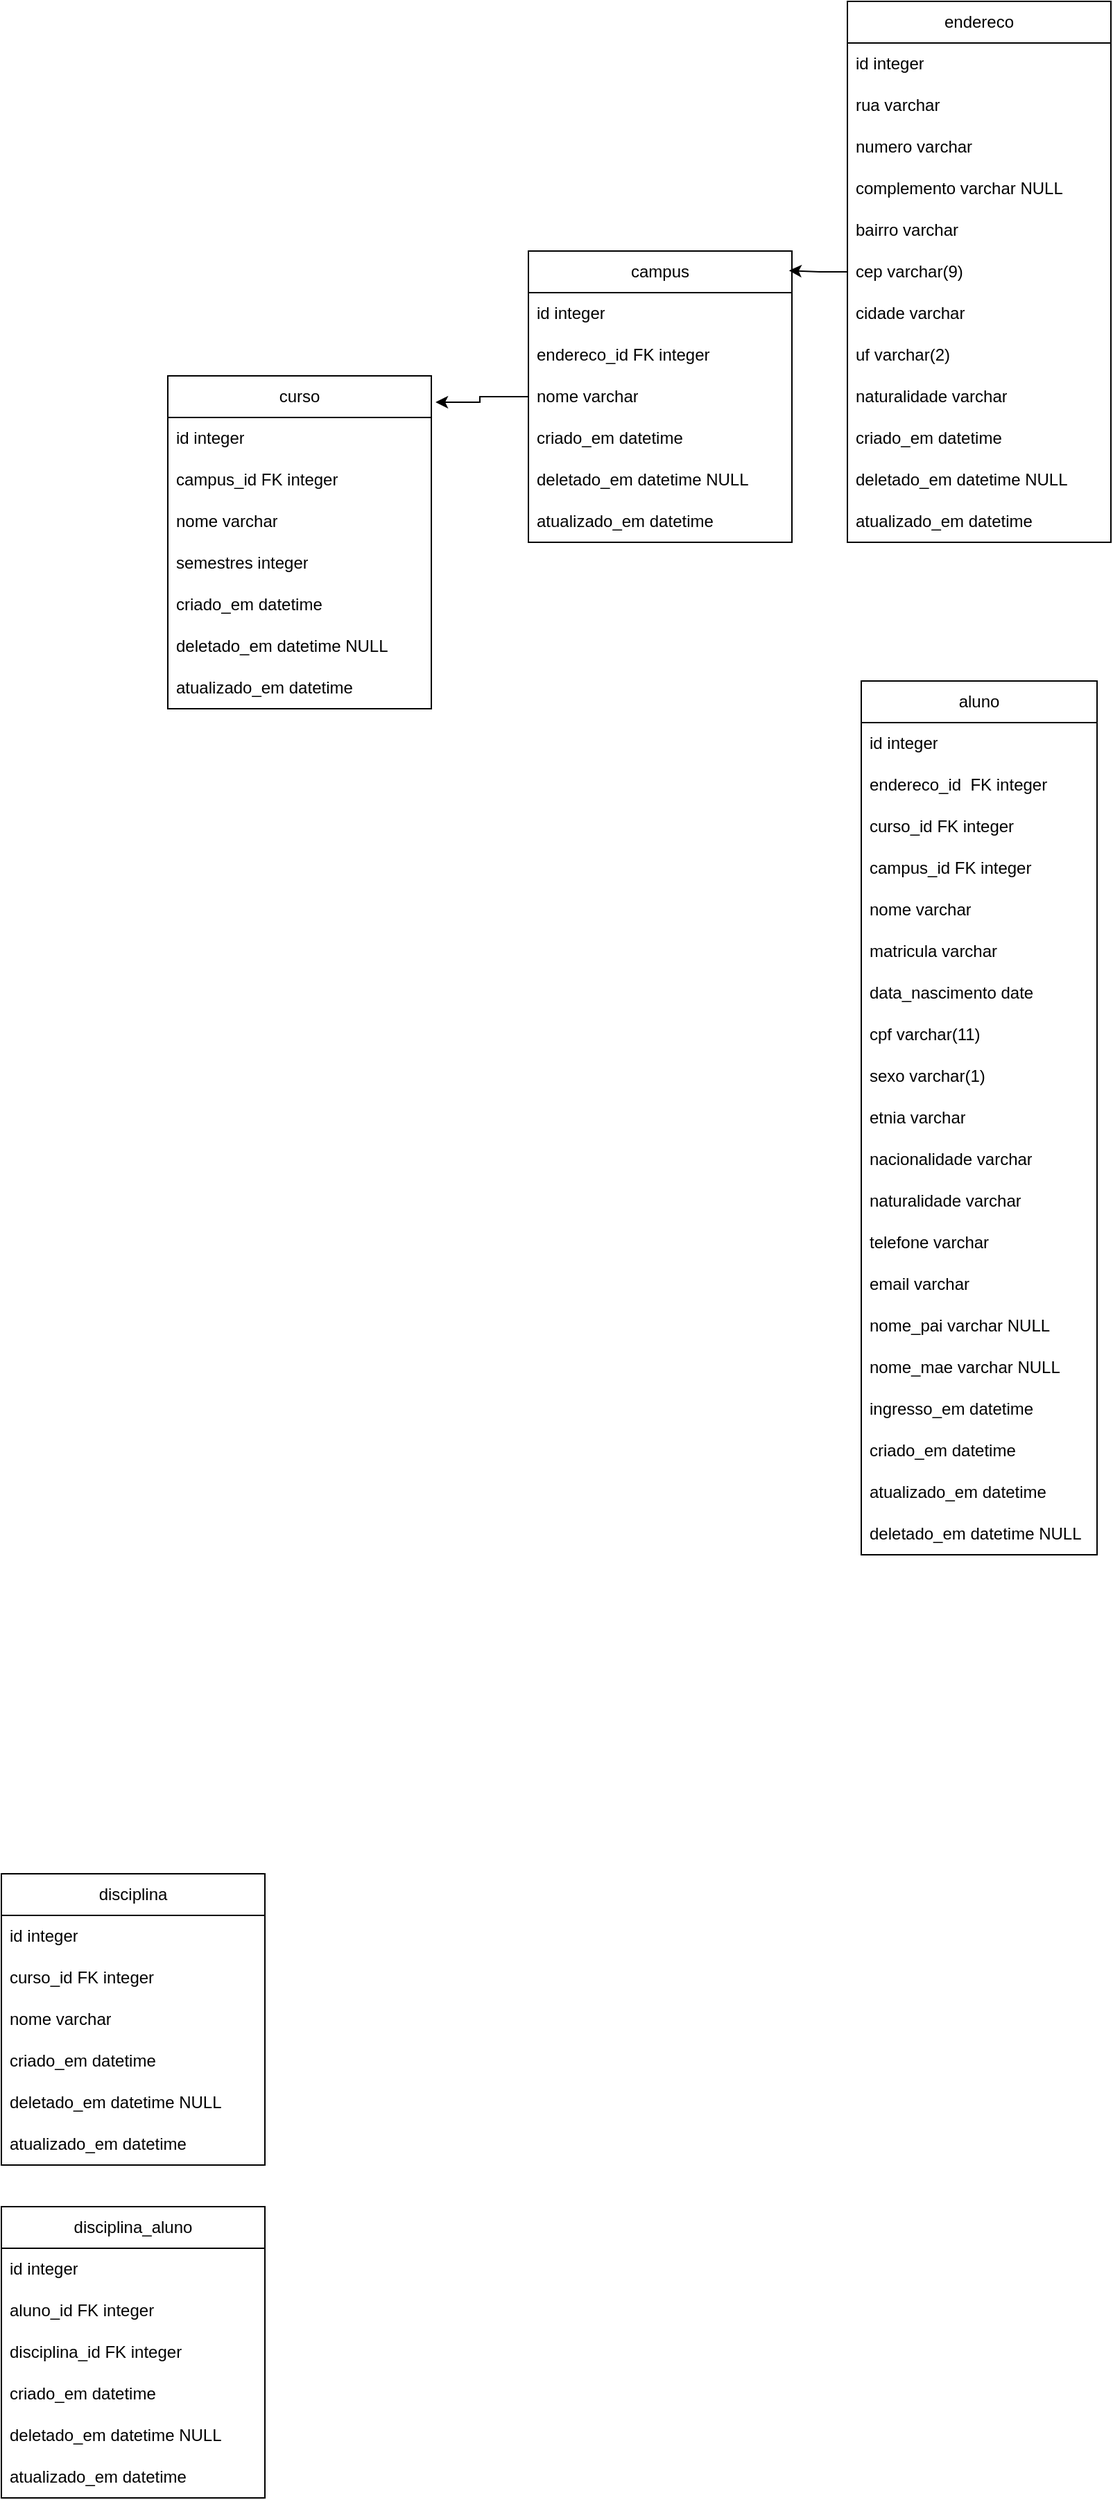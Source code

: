 <mxfile version="22.0.8" type="device">
  <diagram name="Página-1" id="Y9vyWBJ9p4IGunPbKi5V">
    <mxGraphModel dx="712" dy="1949" grid="1" gridSize="10" guides="1" tooltips="1" connect="1" arrows="1" fold="1" page="1" pageScale="1" pageWidth="827" pageHeight="1169" math="0" shadow="0">
      <root>
        <mxCell id="0" />
        <mxCell id="1" parent="0" />
        <mxCell id="B3cxb1qpgWDNENylRtRy-31" value="aluno" style="swimlane;fontStyle=0;childLayout=stackLayout;horizontal=1;startSize=30;horizontalStack=0;resizeParent=1;resizeParentMax=0;resizeLast=0;collapsible=1;marginBottom=0;whiteSpace=wrap;html=1;" vertex="1" parent="1">
          <mxGeometry x="620" y="-190" width="170" height="630" as="geometry" />
        </mxCell>
        <mxCell id="B3cxb1qpgWDNENylRtRy-32" value="id integer" style="text;strokeColor=none;fillColor=none;align=left;verticalAlign=middle;spacingLeft=4;spacingRight=4;overflow=hidden;points=[[0,0.5],[1,0.5]];portConstraint=eastwest;rotatable=0;whiteSpace=wrap;html=1;" vertex="1" parent="B3cxb1qpgWDNENylRtRy-31">
          <mxGeometry y="30" width="170" height="30" as="geometry" />
        </mxCell>
        <mxCell id="B3cxb1qpgWDNENylRtRy-38" value="endereco_id&amp;nbsp;&amp;nbsp;FK integer" style="text;strokeColor=none;fillColor=none;align=left;verticalAlign=middle;spacingLeft=4;spacingRight=4;overflow=hidden;points=[[0,0.5],[1,0.5]];portConstraint=eastwest;rotatable=0;whiteSpace=wrap;html=1;" vertex="1" parent="B3cxb1qpgWDNENylRtRy-31">
          <mxGeometry y="60" width="170" height="30" as="geometry" />
        </mxCell>
        <mxCell id="B3cxb1qpgWDNENylRtRy-71" value="curso_id FK integer" style="text;strokeColor=none;fillColor=none;align=left;verticalAlign=middle;spacingLeft=4;spacingRight=4;overflow=hidden;points=[[0,0.5],[1,0.5]];portConstraint=eastwest;rotatable=0;whiteSpace=wrap;html=1;" vertex="1" parent="B3cxb1qpgWDNENylRtRy-31">
          <mxGeometry y="90" width="170" height="30" as="geometry" />
        </mxCell>
        <mxCell id="B3cxb1qpgWDNENylRtRy-73" value="campus_id FK integer" style="text;strokeColor=none;fillColor=none;align=left;verticalAlign=middle;spacingLeft=4;spacingRight=4;overflow=hidden;points=[[0,0.5],[1,0.5]];portConstraint=eastwest;rotatable=0;whiteSpace=wrap;html=1;" vertex="1" parent="B3cxb1qpgWDNENylRtRy-31">
          <mxGeometry y="120" width="170" height="30" as="geometry" />
        </mxCell>
        <mxCell id="B3cxb1qpgWDNENylRtRy-55" value="nome varchar" style="text;strokeColor=none;fillColor=none;align=left;verticalAlign=middle;spacingLeft=4;spacingRight=4;overflow=hidden;points=[[0,0.5],[1,0.5]];portConstraint=eastwest;rotatable=0;whiteSpace=wrap;html=1;" vertex="1" parent="B3cxb1qpgWDNENylRtRy-31">
          <mxGeometry y="150" width="170" height="30" as="geometry" />
        </mxCell>
        <mxCell id="B3cxb1qpgWDNENylRtRy-33" value="matricula varchar" style="text;strokeColor=none;fillColor=none;align=left;verticalAlign=middle;spacingLeft=4;spacingRight=4;overflow=hidden;points=[[0,0.5],[1,0.5]];portConstraint=eastwest;rotatable=0;whiteSpace=wrap;html=1;" vertex="1" parent="B3cxb1qpgWDNENylRtRy-31">
          <mxGeometry y="180" width="170" height="30" as="geometry" />
        </mxCell>
        <mxCell id="B3cxb1qpgWDNENylRtRy-34" value="data_nascimento date" style="text;strokeColor=none;fillColor=none;align=left;verticalAlign=middle;spacingLeft=4;spacingRight=4;overflow=hidden;points=[[0,0.5],[1,0.5]];portConstraint=eastwest;rotatable=0;whiteSpace=wrap;html=1;" vertex="1" parent="B3cxb1qpgWDNENylRtRy-31">
          <mxGeometry y="210" width="170" height="30" as="geometry" />
        </mxCell>
        <mxCell id="B3cxb1qpgWDNENylRtRy-35" value="cpf varchar(11)" style="text;strokeColor=none;fillColor=none;align=left;verticalAlign=middle;spacingLeft=4;spacingRight=4;overflow=hidden;points=[[0,0.5],[1,0.5]];portConstraint=eastwest;rotatable=0;whiteSpace=wrap;html=1;" vertex="1" parent="B3cxb1qpgWDNENylRtRy-31">
          <mxGeometry y="240" width="170" height="30" as="geometry" />
        </mxCell>
        <mxCell id="B3cxb1qpgWDNENylRtRy-36" value="sexo varchar(1)&amp;nbsp;" style="text;strokeColor=none;fillColor=none;align=left;verticalAlign=middle;spacingLeft=4;spacingRight=4;overflow=hidden;points=[[0,0.5],[1,0.5]];portConstraint=eastwest;rotatable=0;whiteSpace=wrap;html=1;" vertex="1" parent="B3cxb1qpgWDNENylRtRy-31">
          <mxGeometry y="270" width="170" height="30" as="geometry" />
        </mxCell>
        <mxCell id="B3cxb1qpgWDNENylRtRy-69" value="etnia varchar" style="text;strokeColor=none;fillColor=none;align=left;verticalAlign=middle;spacingLeft=4;spacingRight=4;overflow=hidden;points=[[0,0.5],[1,0.5]];portConstraint=eastwest;rotatable=0;whiteSpace=wrap;html=1;" vertex="1" parent="B3cxb1qpgWDNENylRtRy-31">
          <mxGeometry y="300" width="170" height="30" as="geometry" />
        </mxCell>
        <mxCell id="B3cxb1qpgWDNENylRtRy-37" value="nacionalidade varchar" style="text;strokeColor=none;fillColor=none;align=left;verticalAlign=middle;spacingLeft=4;spacingRight=4;overflow=hidden;points=[[0,0.5],[1,0.5]];portConstraint=eastwest;rotatable=0;whiteSpace=wrap;html=1;" vertex="1" parent="B3cxb1qpgWDNENylRtRy-31">
          <mxGeometry y="330" width="170" height="30" as="geometry" />
        </mxCell>
        <mxCell id="B3cxb1qpgWDNENylRtRy-39" value="naturalidade varchar" style="text;strokeColor=none;fillColor=none;align=left;verticalAlign=middle;spacingLeft=4;spacingRight=4;overflow=hidden;points=[[0,0.5],[1,0.5]];portConstraint=eastwest;rotatable=0;whiteSpace=wrap;html=1;" vertex="1" parent="B3cxb1qpgWDNENylRtRy-31">
          <mxGeometry y="360" width="170" height="30" as="geometry" />
        </mxCell>
        <mxCell id="B3cxb1qpgWDNENylRtRy-49" value="telefone varchar" style="text;strokeColor=none;fillColor=none;align=left;verticalAlign=middle;spacingLeft=4;spacingRight=4;overflow=hidden;points=[[0,0.5],[1,0.5]];portConstraint=eastwest;rotatable=0;whiteSpace=wrap;html=1;" vertex="1" parent="B3cxb1qpgWDNENylRtRy-31">
          <mxGeometry y="390" width="170" height="30" as="geometry" />
        </mxCell>
        <mxCell id="B3cxb1qpgWDNENylRtRy-50" value="email varchar" style="text;strokeColor=none;fillColor=none;align=left;verticalAlign=middle;spacingLeft=4;spacingRight=4;overflow=hidden;points=[[0,0.5],[1,0.5]];portConstraint=eastwest;rotatable=0;whiteSpace=wrap;html=1;" vertex="1" parent="B3cxb1qpgWDNENylRtRy-31">
          <mxGeometry y="420" width="170" height="30" as="geometry" />
        </mxCell>
        <mxCell id="B3cxb1qpgWDNENylRtRy-54" value="nome_pai varchar NULL" style="text;strokeColor=none;fillColor=none;align=left;verticalAlign=middle;spacingLeft=4;spacingRight=4;overflow=hidden;points=[[0,0.5],[1,0.5]];portConstraint=eastwest;rotatable=0;whiteSpace=wrap;html=1;" vertex="1" parent="B3cxb1qpgWDNENylRtRy-31">
          <mxGeometry y="450" width="170" height="30" as="geometry" />
        </mxCell>
        <mxCell id="B3cxb1qpgWDNENylRtRy-56" value="nome_mae varchar NULL" style="text;strokeColor=none;fillColor=none;align=left;verticalAlign=middle;spacingLeft=4;spacingRight=4;overflow=hidden;points=[[0,0.5],[1,0.5]];portConstraint=eastwest;rotatable=0;whiteSpace=wrap;html=1;" vertex="1" parent="B3cxb1qpgWDNENylRtRy-31">
          <mxGeometry y="480" width="170" height="30" as="geometry" />
        </mxCell>
        <mxCell id="B3cxb1qpgWDNENylRtRy-68" value="ingresso_em datetime" style="text;strokeColor=none;fillColor=none;align=left;verticalAlign=middle;spacingLeft=4;spacingRight=4;overflow=hidden;points=[[0,0.5],[1,0.5]];portConstraint=eastwest;rotatable=0;whiteSpace=wrap;html=1;" vertex="1" parent="B3cxb1qpgWDNENylRtRy-31">
          <mxGeometry y="510" width="170" height="30" as="geometry" />
        </mxCell>
        <mxCell id="B3cxb1qpgWDNENylRtRy-58" value="criado_em datetime" style="text;strokeColor=none;fillColor=none;align=left;verticalAlign=middle;spacingLeft=4;spacingRight=4;overflow=hidden;points=[[0,0.5],[1,0.5]];portConstraint=eastwest;rotatable=0;whiteSpace=wrap;html=1;" vertex="1" parent="B3cxb1qpgWDNENylRtRy-31">
          <mxGeometry y="540" width="170" height="30" as="geometry" />
        </mxCell>
        <mxCell id="B3cxb1qpgWDNENylRtRy-59" value="atualizado_em datetime" style="text;strokeColor=none;fillColor=none;align=left;verticalAlign=middle;spacingLeft=4;spacingRight=4;overflow=hidden;points=[[0,0.5],[1,0.5]];portConstraint=eastwest;rotatable=0;whiteSpace=wrap;html=1;" vertex="1" parent="B3cxb1qpgWDNENylRtRy-31">
          <mxGeometry y="570" width="170" height="30" as="geometry" />
        </mxCell>
        <mxCell id="B3cxb1qpgWDNENylRtRy-60" value="deletado_em datetime NULL" style="text;strokeColor=none;fillColor=none;align=left;verticalAlign=middle;spacingLeft=4;spacingRight=4;overflow=hidden;points=[[0,0.5],[1,0.5]];portConstraint=eastwest;rotatable=0;whiteSpace=wrap;html=1;" vertex="1" parent="B3cxb1qpgWDNENylRtRy-31">
          <mxGeometry y="600" width="170" height="30" as="geometry" />
        </mxCell>
        <mxCell id="B3cxb1qpgWDNENylRtRy-40" value="endereco" style="swimlane;fontStyle=0;childLayout=stackLayout;horizontal=1;startSize=30;horizontalStack=0;resizeParent=1;resizeParentMax=0;resizeLast=0;collapsible=1;marginBottom=0;whiteSpace=wrap;html=1;" vertex="1" parent="1">
          <mxGeometry x="610" y="-680" width="190" height="390" as="geometry" />
        </mxCell>
        <mxCell id="B3cxb1qpgWDNENylRtRy-41" value="id integer" style="text;strokeColor=none;fillColor=none;align=left;verticalAlign=middle;spacingLeft=4;spacingRight=4;overflow=hidden;points=[[0,0.5],[1,0.5]];portConstraint=eastwest;rotatable=0;whiteSpace=wrap;html=1;" vertex="1" parent="B3cxb1qpgWDNENylRtRy-40">
          <mxGeometry y="30" width="190" height="30" as="geometry" />
        </mxCell>
        <mxCell id="B3cxb1qpgWDNENylRtRy-42" value="rua varchar" style="text;strokeColor=none;fillColor=none;align=left;verticalAlign=middle;spacingLeft=4;spacingRight=4;overflow=hidden;points=[[0,0.5],[1,0.5]];portConstraint=eastwest;rotatable=0;whiteSpace=wrap;html=1;" vertex="1" parent="B3cxb1qpgWDNENylRtRy-40">
          <mxGeometry y="60" width="190" height="30" as="geometry" />
        </mxCell>
        <mxCell id="B3cxb1qpgWDNENylRtRy-43" value="numero varchar" style="text;strokeColor=none;fillColor=none;align=left;verticalAlign=middle;spacingLeft=4;spacingRight=4;overflow=hidden;points=[[0,0.5],[1,0.5]];portConstraint=eastwest;rotatable=0;whiteSpace=wrap;html=1;" vertex="1" parent="B3cxb1qpgWDNENylRtRy-40">
          <mxGeometry y="90" width="190" height="30" as="geometry" />
        </mxCell>
        <mxCell id="B3cxb1qpgWDNENylRtRy-57" value="complemento varchar NULL" style="text;strokeColor=none;fillColor=none;align=left;verticalAlign=middle;spacingLeft=4;spacingRight=4;overflow=hidden;points=[[0,0.5],[1,0.5]];portConstraint=eastwest;rotatable=0;whiteSpace=wrap;html=1;" vertex="1" parent="B3cxb1qpgWDNENylRtRy-40">
          <mxGeometry y="120" width="190" height="30" as="geometry" />
        </mxCell>
        <mxCell id="B3cxb1qpgWDNENylRtRy-44" value="bairro varchar" style="text;strokeColor=none;fillColor=none;align=left;verticalAlign=middle;spacingLeft=4;spacingRight=4;overflow=hidden;points=[[0,0.5],[1,0.5]];portConstraint=eastwest;rotatable=0;whiteSpace=wrap;html=1;" vertex="1" parent="B3cxb1qpgWDNENylRtRy-40">
          <mxGeometry y="150" width="190" height="30" as="geometry" />
        </mxCell>
        <mxCell id="B3cxb1qpgWDNENylRtRy-45" value="cep varchar(9)" style="text;strokeColor=none;fillColor=none;align=left;verticalAlign=middle;spacingLeft=4;spacingRight=4;overflow=hidden;points=[[0,0.5],[1,0.5]];portConstraint=eastwest;rotatable=0;whiteSpace=wrap;html=1;" vertex="1" parent="B3cxb1qpgWDNENylRtRy-40">
          <mxGeometry y="180" width="190" height="30" as="geometry" />
        </mxCell>
        <mxCell id="B3cxb1qpgWDNENylRtRy-46" value="cidade varchar" style="text;strokeColor=none;fillColor=none;align=left;verticalAlign=middle;spacingLeft=4;spacingRight=4;overflow=hidden;points=[[0,0.5],[1,0.5]];portConstraint=eastwest;rotatable=0;whiteSpace=wrap;html=1;" vertex="1" parent="B3cxb1qpgWDNENylRtRy-40">
          <mxGeometry y="210" width="190" height="30" as="geometry" />
        </mxCell>
        <mxCell id="B3cxb1qpgWDNENylRtRy-47" value="uf varchar(2)" style="text;strokeColor=none;fillColor=none;align=left;verticalAlign=middle;spacingLeft=4;spacingRight=4;overflow=hidden;points=[[0,0.5],[1,0.5]];portConstraint=eastwest;rotatable=0;whiteSpace=wrap;html=1;" vertex="1" parent="B3cxb1qpgWDNENylRtRy-40">
          <mxGeometry y="240" width="190" height="30" as="geometry" />
        </mxCell>
        <mxCell id="B3cxb1qpgWDNENylRtRy-48" value="naturalidade varchar" style="text;strokeColor=none;fillColor=none;align=left;verticalAlign=middle;spacingLeft=4;spacingRight=4;overflow=hidden;points=[[0,0.5],[1,0.5]];portConstraint=eastwest;rotatable=0;whiteSpace=wrap;html=1;" vertex="1" parent="B3cxb1qpgWDNENylRtRy-40">
          <mxGeometry y="270" width="190" height="30" as="geometry" />
        </mxCell>
        <mxCell id="B3cxb1qpgWDNENylRtRy-64" value="criado_em datetime" style="text;strokeColor=none;fillColor=none;align=left;verticalAlign=middle;spacingLeft=4;spacingRight=4;overflow=hidden;points=[[0,0.5],[1,0.5]];portConstraint=eastwest;rotatable=0;whiteSpace=wrap;html=1;" vertex="1" parent="B3cxb1qpgWDNENylRtRy-40">
          <mxGeometry y="300" width="190" height="30" as="geometry" />
        </mxCell>
        <mxCell id="B3cxb1qpgWDNENylRtRy-66" value="deletado_em datetime NULL" style="text;strokeColor=none;fillColor=none;align=left;verticalAlign=middle;spacingLeft=4;spacingRight=4;overflow=hidden;points=[[0,0.5],[1,0.5]];portConstraint=eastwest;rotatable=0;whiteSpace=wrap;html=1;" vertex="1" parent="B3cxb1qpgWDNENylRtRy-40">
          <mxGeometry y="330" width="190" height="30" as="geometry" />
        </mxCell>
        <mxCell id="B3cxb1qpgWDNENylRtRy-65" value="atualizado_em datetime" style="text;strokeColor=none;fillColor=none;align=left;verticalAlign=middle;spacingLeft=4;spacingRight=4;overflow=hidden;points=[[0,0.5],[1,0.5]];portConstraint=eastwest;rotatable=0;whiteSpace=wrap;html=1;" vertex="1" parent="B3cxb1qpgWDNENylRtRy-40">
          <mxGeometry y="360" width="190" height="30" as="geometry" />
        </mxCell>
        <mxCell id="B3cxb1qpgWDNENylRtRy-75" value="campus" style="swimlane;fontStyle=0;childLayout=stackLayout;horizontal=1;startSize=30;horizontalStack=0;resizeParent=1;resizeParentMax=0;resizeLast=0;collapsible=1;marginBottom=0;whiteSpace=wrap;html=1;" vertex="1" parent="1">
          <mxGeometry x="380" y="-500" width="190" height="210" as="geometry" />
        </mxCell>
        <mxCell id="B3cxb1qpgWDNENylRtRy-76" value="id integer" style="text;strokeColor=none;fillColor=none;align=left;verticalAlign=middle;spacingLeft=4;spacingRight=4;overflow=hidden;points=[[0,0.5],[1,0.5]];portConstraint=eastwest;rotatable=0;whiteSpace=wrap;html=1;" vertex="1" parent="B3cxb1qpgWDNENylRtRy-75">
          <mxGeometry y="30" width="190" height="30" as="geometry" />
        </mxCell>
        <mxCell id="B3cxb1qpgWDNENylRtRy-78" value="endereco_id FK integer" style="text;strokeColor=none;fillColor=none;align=left;verticalAlign=middle;spacingLeft=4;spacingRight=4;overflow=hidden;points=[[0,0.5],[1,0.5]];portConstraint=eastwest;rotatable=0;whiteSpace=wrap;html=1;" vertex="1" parent="B3cxb1qpgWDNENylRtRy-75">
          <mxGeometry y="60" width="190" height="30" as="geometry" />
        </mxCell>
        <mxCell id="B3cxb1qpgWDNENylRtRy-89" value="nome varchar" style="text;strokeColor=none;fillColor=none;align=left;verticalAlign=middle;spacingLeft=4;spacingRight=4;overflow=hidden;points=[[0,0.5],[1,0.5]];portConstraint=eastwest;rotatable=0;whiteSpace=wrap;html=1;" vertex="1" parent="B3cxb1qpgWDNENylRtRy-75">
          <mxGeometry y="90" width="190" height="30" as="geometry" />
        </mxCell>
        <mxCell id="B3cxb1qpgWDNENylRtRy-88" value="criado_em datetime" style="text;strokeColor=none;fillColor=none;align=left;verticalAlign=middle;spacingLeft=4;spacingRight=4;overflow=hidden;points=[[0,0.5],[1,0.5]];portConstraint=eastwest;rotatable=0;whiteSpace=wrap;html=1;" vertex="1" parent="B3cxb1qpgWDNENylRtRy-75">
          <mxGeometry y="120" width="190" height="30" as="geometry" />
        </mxCell>
        <mxCell id="B3cxb1qpgWDNENylRtRy-86" value="deletado_em datetime NULL" style="text;strokeColor=none;fillColor=none;align=left;verticalAlign=middle;spacingLeft=4;spacingRight=4;overflow=hidden;points=[[0,0.5],[1,0.5]];portConstraint=eastwest;rotatable=0;whiteSpace=wrap;html=1;" vertex="1" parent="B3cxb1qpgWDNENylRtRy-75">
          <mxGeometry y="150" width="190" height="30" as="geometry" />
        </mxCell>
        <mxCell id="B3cxb1qpgWDNENylRtRy-87" value="atualizado_em datetime" style="text;strokeColor=none;fillColor=none;align=left;verticalAlign=middle;spacingLeft=4;spacingRight=4;overflow=hidden;points=[[0,0.5],[1,0.5]];portConstraint=eastwest;rotatable=0;whiteSpace=wrap;html=1;" vertex="1" parent="B3cxb1qpgWDNENylRtRy-75">
          <mxGeometry y="180" width="190" height="30" as="geometry" />
        </mxCell>
        <mxCell id="B3cxb1qpgWDNENylRtRy-90" value="curso" style="swimlane;fontStyle=0;childLayout=stackLayout;horizontal=1;startSize=30;horizontalStack=0;resizeParent=1;resizeParentMax=0;resizeLast=0;collapsible=1;marginBottom=0;whiteSpace=wrap;html=1;" vertex="1" parent="1">
          <mxGeometry x="120" y="-410" width="190" height="240" as="geometry" />
        </mxCell>
        <mxCell id="B3cxb1qpgWDNENylRtRy-91" value="id integer" style="text;strokeColor=none;fillColor=none;align=left;verticalAlign=middle;spacingLeft=4;spacingRight=4;overflow=hidden;points=[[0,0.5],[1,0.5]];portConstraint=eastwest;rotatable=0;whiteSpace=wrap;html=1;" vertex="1" parent="B3cxb1qpgWDNENylRtRy-90">
          <mxGeometry y="30" width="190" height="30" as="geometry" />
        </mxCell>
        <mxCell id="B3cxb1qpgWDNENylRtRy-92" value="campus_id FK integer" style="text;strokeColor=none;fillColor=none;align=left;verticalAlign=middle;spacingLeft=4;spacingRight=4;overflow=hidden;points=[[0,0.5],[1,0.5]];portConstraint=eastwest;rotatable=0;whiteSpace=wrap;html=1;" vertex="1" parent="B3cxb1qpgWDNENylRtRy-90">
          <mxGeometry y="60" width="190" height="30" as="geometry" />
        </mxCell>
        <mxCell id="B3cxb1qpgWDNENylRtRy-93" value="nome varchar" style="text;strokeColor=none;fillColor=none;align=left;verticalAlign=middle;spacingLeft=4;spacingRight=4;overflow=hidden;points=[[0,0.5],[1,0.5]];portConstraint=eastwest;rotatable=0;whiteSpace=wrap;html=1;" vertex="1" parent="B3cxb1qpgWDNENylRtRy-90">
          <mxGeometry y="90" width="190" height="30" as="geometry" />
        </mxCell>
        <mxCell id="B3cxb1qpgWDNENylRtRy-99" value="semestres integer&lt;br&gt;" style="text;strokeColor=none;fillColor=none;align=left;verticalAlign=middle;spacingLeft=4;spacingRight=4;overflow=hidden;points=[[0,0.5],[1,0.5]];portConstraint=eastwest;rotatable=0;whiteSpace=wrap;html=1;" vertex="1" parent="B3cxb1qpgWDNENylRtRy-90">
          <mxGeometry y="120" width="190" height="30" as="geometry" />
        </mxCell>
        <mxCell id="B3cxb1qpgWDNENylRtRy-94" value="criado_em datetime" style="text;strokeColor=none;fillColor=none;align=left;verticalAlign=middle;spacingLeft=4;spacingRight=4;overflow=hidden;points=[[0,0.5],[1,0.5]];portConstraint=eastwest;rotatable=0;whiteSpace=wrap;html=1;" vertex="1" parent="B3cxb1qpgWDNENylRtRy-90">
          <mxGeometry y="150" width="190" height="30" as="geometry" />
        </mxCell>
        <mxCell id="B3cxb1qpgWDNENylRtRy-95" value="deletado_em datetime NULL" style="text;strokeColor=none;fillColor=none;align=left;verticalAlign=middle;spacingLeft=4;spacingRight=4;overflow=hidden;points=[[0,0.5],[1,0.5]];portConstraint=eastwest;rotatable=0;whiteSpace=wrap;html=1;" vertex="1" parent="B3cxb1qpgWDNENylRtRy-90">
          <mxGeometry y="180" width="190" height="30" as="geometry" />
        </mxCell>
        <mxCell id="B3cxb1qpgWDNENylRtRy-96" value="atualizado_em datetime" style="text;strokeColor=none;fillColor=none;align=left;verticalAlign=middle;spacingLeft=4;spacingRight=4;overflow=hidden;points=[[0,0.5],[1,0.5]];portConstraint=eastwest;rotatable=0;whiteSpace=wrap;html=1;" vertex="1" parent="B3cxb1qpgWDNENylRtRy-90">
          <mxGeometry y="210" width="190" height="30" as="geometry" />
        </mxCell>
        <mxCell id="B3cxb1qpgWDNENylRtRy-100" value="disciplina" style="swimlane;fontStyle=0;childLayout=stackLayout;horizontal=1;startSize=30;horizontalStack=0;resizeParent=1;resizeParentMax=0;resizeLast=0;collapsible=1;marginBottom=0;whiteSpace=wrap;html=1;" vertex="1" parent="1">
          <mxGeometry y="670" width="190" height="210" as="geometry" />
        </mxCell>
        <mxCell id="B3cxb1qpgWDNENylRtRy-101" value="id integer" style="text;strokeColor=none;fillColor=none;align=left;verticalAlign=middle;spacingLeft=4;spacingRight=4;overflow=hidden;points=[[0,0.5],[1,0.5]];portConstraint=eastwest;rotatable=0;whiteSpace=wrap;html=1;" vertex="1" parent="B3cxb1qpgWDNENylRtRy-100">
          <mxGeometry y="30" width="190" height="30" as="geometry" />
        </mxCell>
        <mxCell id="B3cxb1qpgWDNENylRtRy-102" value="curso_id FK integer" style="text;strokeColor=none;fillColor=none;align=left;verticalAlign=middle;spacingLeft=4;spacingRight=4;overflow=hidden;points=[[0,0.5],[1,0.5]];portConstraint=eastwest;rotatable=0;whiteSpace=wrap;html=1;" vertex="1" parent="B3cxb1qpgWDNENylRtRy-100">
          <mxGeometry y="60" width="190" height="30" as="geometry" />
        </mxCell>
        <mxCell id="B3cxb1qpgWDNENylRtRy-103" value="nome varchar" style="text;strokeColor=none;fillColor=none;align=left;verticalAlign=middle;spacingLeft=4;spacingRight=4;overflow=hidden;points=[[0,0.5],[1,0.5]];portConstraint=eastwest;rotatable=0;whiteSpace=wrap;html=1;" vertex="1" parent="B3cxb1qpgWDNENylRtRy-100">
          <mxGeometry y="90" width="190" height="30" as="geometry" />
        </mxCell>
        <mxCell id="B3cxb1qpgWDNENylRtRy-104" value="criado_em datetime" style="text;strokeColor=none;fillColor=none;align=left;verticalAlign=middle;spacingLeft=4;spacingRight=4;overflow=hidden;points=[[0,0.5],[1,0.5]];portConstraint=eastwest;rotatable=0;whiteSpace=wrap;html=1;" vertex="1" parent="B3cxb1qpgWDNENylRtRy-100">
          <mxGeometry y="120" width="190" height="30" as="geometry" />
        </mxCell>
        <mxCell id="B3cxb1qpgWDNENylRtRy-105" value="deletado_em datetime NULL" style="text;strokeColor=none;fillColor=none;align=left;verticalAlign=middle;spacingLeft=4;spacingRight=4;overflow=hidden;points=[[0,0.5],[1,0.5]];portConstraint=eastwest;rotatable=0;whiteSpace=wrap;html=1;" vertex="1" parent="B3cxb1qpgWDNENylRtRy-100">
          <mxGeometry y="150" width="190" height="30" as="geometry" />
        </mxCell>
        <mxCell id="B3cxb1qpgWDNENylRtRy-106" value="atualizado_em datetime" style="text;strokeColor=none;fillColor=none;align=left;verticalAlign=middle;spacingLeft=4;spacingRight=4;overflow=hidden;points=[[0,0.5],[1,0.5]];portConstraint=eastwest;rotatable=0;whiteSpace=wrap;html=1;" vertex="1" parent="B3cxb1qpgWDNENylRtRy-100">
          <mxGeometry y="180" width="190" height="30" as="geometry" />
        </mxCell>
        <mxCell id="B3cxb1qpgWDNENylRtRy-107" value="disciplina_aluno" style="swimlane;fontStyle=0;childLayout=stackLayout;horizontal=1;startSize=30;horizontalStack=0;resizeParent=1;resizeParentMax=0;resizeLast=0;collapsible=1;marginBottom=0;whiteSpace=wrap;html=1;" vertex="1" parent="1">
          <mxGeometry y="910" width="190" height="210" as="geometry" />
        </mxCell>
        <mxCell id="B3cxb1qpgWDNENylRtRy-108" value="id integer" style="text;strokeColor=none;fillColor=none;align=left;verticalAlign=middle;spacingLeft=4;spacingRight=4;overflow=hidden;points=[[0,0.5],[1,0.5]];portConstraint=eastwest;rotatable=0;whiteSpace=wrap;html=1;" vertex="1" parent="B3cxb1qpgWDNENylRtRy-107">
          <mxGeometry y="30" width="190" height="30" as="geometry" />
        </mxCell>
        <mxCell id="B3cxb1qpgWDNENylRtRy-109" value="aluno_id FK integer" style="text;strokeColor=none;fillColor=none;align=left;verticalAlign=middle;spacingLeft=4;spacingRight=4;overflow=hidden;points=[[0,0.5],[1,0.5]];portConstraint=eastwest;rotatable=0;whiteSpace=wrap;html=1;" vertex="1" parent="B3cxb1qpgWDNENylRtRy-107">
          <mxGeometry y="60" width="190" height="30" as="geometry" />
        </mxCell>
        <mxCell id="B3cxb1qpgWDNENylRtRy-110" value="disciplina_id FK integer" style="text;strokeColor=none;fillColor=none;align=left;verticalAlign=middle;spacingLeft=4;spacingRight=4;overflow=hidden;points=[[0,0.5],[1,0.5]];portConstraint=eastwest;rotatable=0;whiteSpace=wrap;html=1;" vertex="1" parent="B3cxb1qpgWDNENylRtRy-107">
          <mxGeometry y="90" width="190" height="30" as="geometry" />
        </mxCell>
        <mxCell id="B3cxb1qpgWDNENylRtRy-111" value="criado_em datetime" style="text;strokeColor=none;fillColor=none;align=left;verticalAlign=middle;spacingLeft=4;spacingRight=4;overflow=hidden;points=[[0,0.5],[1,0.5]];portConstraint=eastwest;rotatable=0;whiteSpace=wrap;html=1;" vertex="1" parent="B3cxb1qpgWDNENylRtRy-107">
          <mxGeometry y="120" width="190" height="30" as="geometry" />
        </mxCell>
        <mxCell id="B3cxb1qpgWDNENylRtRy-112" value="deletado_em datetime NULL" style="text;strokeColor=none;fillColor=none;align=left;verticalAlign=middle;spacingLeft=4;spacingRight=4;overflow=hidden;points=[[0,0.5],[1,0.5]];portConstraint=eastwest;rotatable=0;whiteSpace=wrap;html=1;" vertex="1" parent="B3cxb1qpgWDNENylRtRy-107">
          <mxGeometry y="150" width="190" height="30" as="geometry" />
        </mxCell>
        <mxCell id="B3cxb1qpgWDNENylRtRy-113" value="atualizado_em datetime" style="text;strokeColor=none;fillColor=none;align=left;verticalAlign=middle;spacingLeft=4;spacingRight=4;overflow=hidden;points=[[0,0.5],[1,0.5]];portConstraint=eastwest;rotatable=0;whiteSpace=wrap;html=1;" vertex="1" parent="B3cxb1qpgWDNENylRtRy-107">
          <mxGeometry y="180" width="190" height="30" as="geometry" />
        </mxCell>
        <mxCell id="B3cxb1qpgWDNENylRtRy-114" style="edgeStyle=orthogonalEdgeStyle;rounded=0;orthogonalLoop=1;jettySize=auto;html=1;entryX=0.989;entryY=0.067;entryDx=0;entryDy=0;entryPerimeter=0;" edge="1" parent="1" source="B3cxb1qpgWDNENylRtRy-40" target="B3cxb1qpgWDNENylRtRy-75">
          <mxGeometry relative="1" as="geometry" />
        </mxCell>
        <mxCell id="B3cxb1qpgWDNENylRtRy-115" style="edgeStyle=orthogonalEdgeStyle;rounded=0;orthogonalLoop=1;jettySize=auto;html=1;entryX=1.016;entryY=0.079;entryDx=0;entryDy=0;entryPerimeter=0;" edge="1" parent="1" source="B3cxb1qpgWDNENylRtRy-89" target="B3cxb1qpgWDNENylRtRy-90">
          <mxGeometry relative="1" as="geometry" />
        </mxCell>
      </root>
    </mxGraphModel>
  </diagram>
</mxfile>

